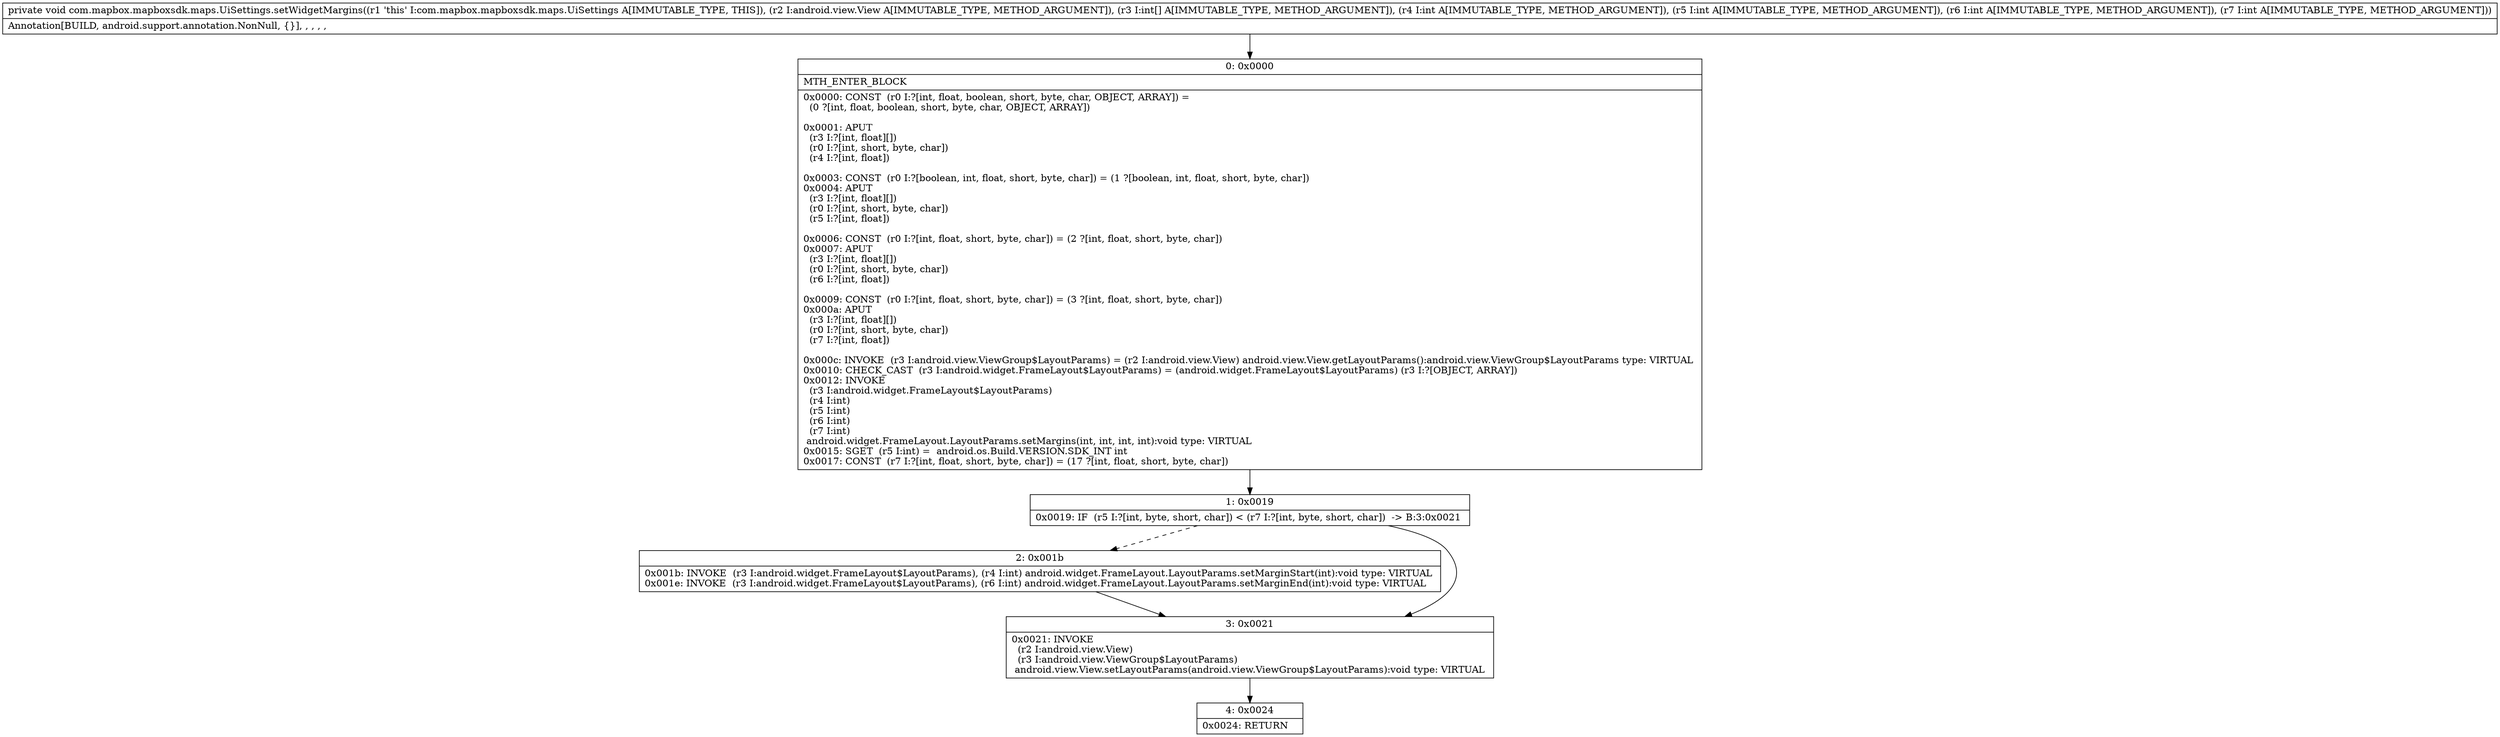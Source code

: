 digraph "CFG forcom.mapbox.mapboxsdk.maps.UiSettings.setWidgetMargins(Landroid\/view\/View;[IIIII)V" {
Node_0 [shape=record,label="{0\:\ 0x0000|MTH_ENTER_BLOCK\l|0x0000: CONST  (r0 I:?[int, float, boolean, short, byte, char, OBJECT, ARRAY]) = \l  (0 ?[int, float, boolean, short, byte, char, OBJECT, ARRAY])\l \l0x0001: APUT  \l  (r3 I:?[int, float][])\l  (r0 I:?[int, short, byte, char])\l  (r4 I:?[int, float])\l \l0x0003: CONST  (r0 I:?[boolean, int, float, short, byte, char]) = (1 ?[boolean, int, float, short, byte, char]) \l0x0004: APUT  \l  (r3 I:?[int, float][])\l  (r0 I:?[int, short, byte, char])\l  (r5 I:?[int, float])\l \l0x0006: CONST  (r0 I:?[int, float, short, byte, char]) = (2 ?[int, float, short, byte, char]) \l0x0007: APUT  \l  (r3 I:?[int, float][])\l  (r0 I:?[int, short, byte, char])\l  (r6 I:?[int, float])\l \l0x0009: CONST  (r0 I:?[int, float, short, byte, char]) = (3 ?[int, float, short, byte, char]) \l0x000a: APUT  \l  (r3 I:?[int, float][])\l  (r0 I:?[int, short, byte, char])\l  (r7 I:?[int, float])\l \l0x000c: INVOKE  (r3 I:android.view.ViewGroup$LayoutParams) = (r2 I:android.view.View) android.view.View.getLayoutParams():android.view.ViewGroup$LayoutParams type: VIRTUAL \l0x0010: CHECK_CAST  (r3 I:android.widget.FrameLayout$LayoutParams) = (android.widget.FrameLayout$LayoutParams) (r3 I:?[OBJECT, ARRAY]) \l0x0012: INVOKE  \l  (r3 I:android.widget.FrameLayout$LayoutParams)\l  (r4 I:int)\l  (r5 I:int)\l  (r6 I:int)\l  (r7 I:int)\l android.widget.FrameLayout.LayoutParams.setMargins(int, int, int, int):void type: VIRTUAL \l0x0015: SGET  (r5 I:int) =  android.os.Build.VERSION.SDK_INT int \l0x0017: CONST  (r7 I:?[int, float, short, byte, char]) = (17 ?[int, float, short, byte, char]) \l}"];
Node_1 [shape=record,label="{1\:\ 0x0019|0x0019: IF  (r5 I:?[int, byte, short, char]) \< (r7 I:?[int, byte, short, char])  \-\> B:3:0x0021 \l}"];
Node_2 [shape=record,label="{2\:\ 0x001b|0x001b: INVOKE  (r3 I:android.widget.FrameLayout$LayoutParams), (r4 I:int) android.widget.FrameLayout.LayoutParams.setMarginStart(int):void type: VIRTUAL \l0x001e: INVOKE  (r3 I:android.widget.FrameLayout$LayoutParams), (r6 I:int) android.widget.FrameLayout.LayoutParams.setMarginEnd(int):void type: VIRTUAL \l}"];
Node_3 [shape=record,label="{3\:\ 0x0021|0x0021: INVOKE  \l  (r2 I:android.view.View)\l  (r3 I:android.view.ViewGroup$LayoutParams)\l android.view.View.setLayoutParams(android.view.ViewGroup$LayoutParams):void type: VIRTUAL \l}"];
Node_4 [shape=record,label="{4\:\ 0x0024|0x0024: RETURN   \l}"];
MethodNode[shape=record,label="{private void com.mapbox.mapboxsdk.maps.UiSettings.setWidgetMargins((r1 'this' I:com.mapbox.mapboxsdk.maps.UiSettings A[IMMUTABLE_TYPE, THIS]), (r2 I:android.view.View A[IMMUTABLE_TYPE, METHOD_ARGUMENT]), (r3 I:int[] A[IMMUTABLE_TYPE, METHOD_ARGUMENT]), (r4 I:int A[IMMUTABLE_TYPE, METHOD_ARGUMENT]), (r5 I:int A[IMMUTABLE_TYPE, METHOD_ARGUMENT]), (r6 I:int A[IMMUTABLE_TYPE, METHOD_ARGUMENT]), (r7 I:int A[IMMUTABLE_TYPE, METHOD_ARGUMENT]))  | Annotation[BUILD, android.support.annotation.NonNull, \{\}], , , , , \l}"];
MethodNode -> Node_0;
Node_0 -> Node_1;
Node_1 -> Node_2[style=dashed];
Node_1 -> Node_3;
Node_2 -> Node_3;
Node_3 -> Node_4;
}

